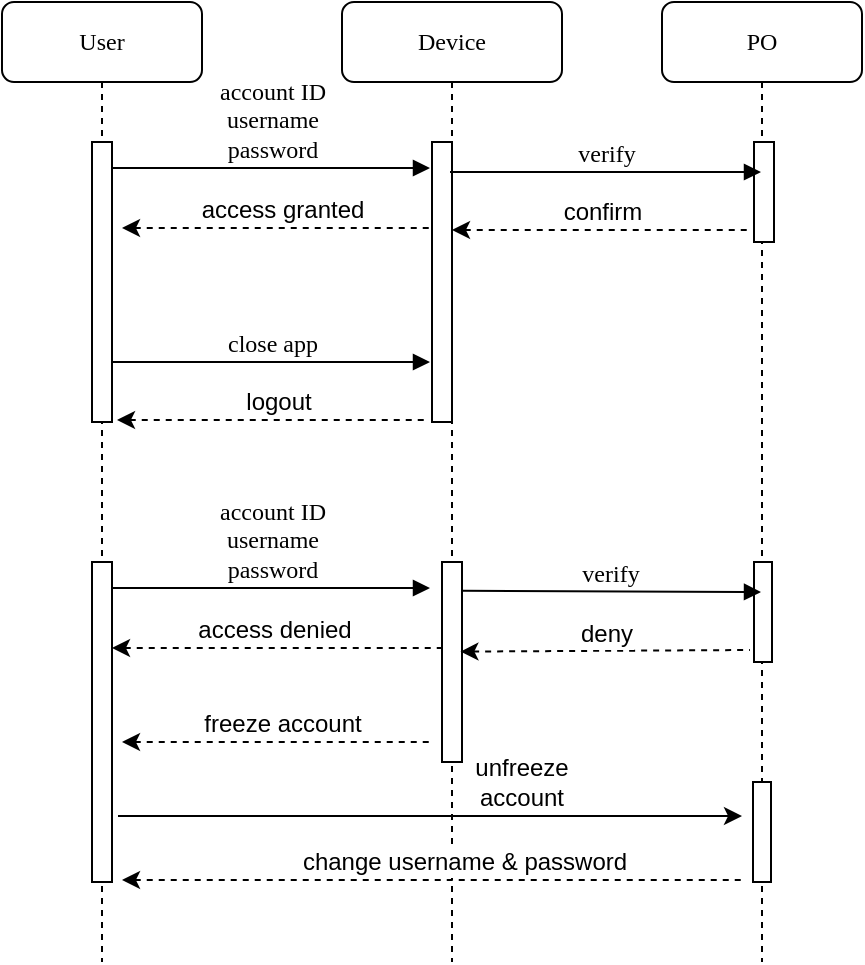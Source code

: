 <mxfile version="10.7.5" type="device"><diagram name="Page-1" id="13e1069c-82ec-6db2-03f1-153e76fe0fe0"><mxGraphModel dx="1010" dy="533" grid="1" gridSize="10" guides="1" tooltips="1" connect="1" arrows="1" fold="1" page="1" pageScale="1" pageWidth="1100" pageHeight="850" background="#ffffff" math="0" shadow="0"><root><mxCell id="0"/><mxCell id="1" parent="0"/><mxCell id="7baba1c4bc27f4b0-2" value="Device" style="shape=umlLifeline;perimeter=lifelinePerimeter;whiteSpace=wrap;html=1;container=1;collapsible=0;recursiveResize=0;outlineConnect=0;rounded=1;shadow=0;comic=0;labelBackgroundColor=none;strokeColor=#000000;strokeWidth=1;fillColor=#FFFFFF;fontFamily=Verdana;fontSize=12;fontColor=#000000;align=center;" parent="1" vertex="1"><mxGeometry x="370" y="80" width="110" height="480" as="geometry"/></mxCell><mxCell id="7baba1c4bc27f4b0-10" value="" style="html=1;points=[];perimeter=orthogonalPerimeter;rounded=0;shadow=0;comic=0;labelBackgroundColor=none;strokeColor=#000000;strokeWidth=1;fillColor=#FFFFFF;fontFamily=Verdana;fontSize=12;fontColor=#000000;align=center;" parent="7baba1c4bc27f4b0-2" vertex="1"><mxGeometry x="45" y="70" width="10" height="140" as="geometry"/></mxCell><mxCell id="QHl4CNttVzJ99_v9oWQd-34" value="unfreeze account" style="text;html=1;strokeColor=none;fillColor=none;align=center;verticalAlign=middle;whiteSpace=wrap;rounded=0;" parent="7baba1c4bc27f4b0-2" vertex="1"><mxGeometry x="70" y="380" width="40" height="20" as="geometry"/></mxCell><mxCell id="7baba1c4bc27f4b0-3" value="PO" style="shape=umlLifeline;perimeter=lifelinePerimeter;whiteSpace=wrap;html=1;container=1;collapsible=0;recursiveResize=0;outlineConnect=0;rounded=1;shadow=0;comic=0;labelBackgroundColor=none;strokeColor=#000000;strokeWidth=1;fillColor=#FFFFFF;fontFamily=Verdana;fontSize=12;fontColor=#000000;align=center;" parent="1" vertex="1"><mxGeometry x="530" y="80" width="100" height="480" as="geometry"/></mxCell><mxCell id="7baba1c4bc27f4b0-13" value="" style="html=1;points=[];perimeter=orthogonalPerimeter;rounded=0;shadow=0;comic=0;labelBackgroundColor=none;strokeColor=#000000;strokeWidth=1;fillColor=#FFFFFF;fontFamily=Verdana;fontSize=12;fontColor=#000000;align=center;" parent="7baba1c4bc27f4b0-3" vertex="1"><mxGeometry x="46" y="70" width="10" height="50" as="geometry"/></mxCell><mxCell id="QHl4CNttVzJ99_v9oWQd-32" value="" style="html=1;points=[];perimeter=orthogonalPerimeter;rounded=0;shadow=0;comic=0;labelBackgroundColor=none;strokeColor=#000000;strokeWidth=1;fillColor=#FFFFFF;fontFamily=Verdana;fontSize=12;fontColor=#000000;align=center;" parent="7baba1c4bc27f4b0-3" vertex="1"><mxGeometry x="45.5" y="390" width="9" height="50" as="geometry"/></mxCell><mxCell id="7baba1c4bc27f4b0-8" value="User" style="shape=umlLifeline;perimeter=lifelinePerimeter;whiteSpace=wrap;html=1;container=1;collapsible=0;recursiveResize=0;outlineConnect=0;rounded=1;shadow=0;comic=0;labelBackgroundColor=none;strokeColor=#000000;strokeWidth=1;fillColor=#FFFFFF;fontFamily=Verdana;fontSize=12;fontColor=#000000;align=center;" parent="1" vertex="1"><mxGeometry x="200" y="80" width="100" height="480" as="geometry"/></mxCell><mxCell id="7baba1c4bc27f4b0-9" value="" style="html=1;points=[];perimeter=orthogonalPerimeter;rounded=0;shadow=0;comic=0;labelBackgroundColor=none;strokeColor=#000000;strokeWidth=1;fillColor=#FFFFFF;fontFamily=Verdana;fontSize=12;fontColor=#000000;align=center;" parent="7baba1c4bc27f4b0-8" vertex="1"><mxGeometry x="45" y="70" width="10" height="140" as="geometry"/></mxCell><mxCell id="7baba1c4bc27f4b0-11" value="account ID&lt;br&gt;username&lt;br&gt;password" style="html=1;verticalAlign=bottom;endArrow=block;labelBackgroundColor=none;fontFamily=Verdana;fontSize=12;edgeStyle=elbowEdgeStyle;elbow=vertical;entryX=-0.1;entryY=0.077;entryDx=0;entryDy=0;entryPerimeter=0;" parent="1" edge="1"><mxGeometry relative="1" as="geometry"><mxPoint x="255" y="163" as="sourcePoint"/><mxPoint x="414" y="163" as="targetPoint"/><Array as="points"/></mxGeometry></mxCell><mxCell id="7baba1c4bc27f4b0-14" value="verify" style="html=1;verticalAlign=bottom;endArrow=block;labelBackgroundColor=none;fontFamily=Verdana;fontSize=12;edgeStyle=elbowEdgeStyle;elbow=vertical;exitX=0.94;exitY=0.077;exitDx=0;exitDy=0;exitPerimeter=0;" parent="1" target="7baba1c4bc27f4b0-3" edge="1"><mxGeometry relative="1" as="geometry"><mxPoint x="424" y="165" as="sourcePoint"/><mxPoint x="568" y="165" as="targetPoint"/><Array as="points"><mxPoint x="490" y="165"/></Array></mxGeometry></mxCell><mxCell id="myonM-STaP_HJBA2H-4o-3" value="" style="endArrow=none;dashed=1;html=1;endFill=0;startArrow=classic;startFill=1;entryX=-0.2;entryY=0.82;entryDx=0;entryDy=0;entryPerimeter=0;" parent="1" edge="1"><mxGeometry width="50" height="50" relative="1" as="geometry"><mxPoint x="425" y="194" as="sourcePoint"/><mxPoint x="574" y="194" as="targetPoint"/></mxGeometry></mxCell><mxCell id="myonM-STaP_HJBA2H-4o-4" value="confirm" style="text;html=1;resizable=0;points=[];align=center;verticalAlign=middle;labelBackgroundColor=#ffffff;" parent="myonM-STaP_HJBA2H-4o-3" vertex="1" connectable="0"><mxGeometry x="0.171" y="-2" relative="1" as="geometry"><mxPoint x="-12" y="-11" as="offset"/></mxGeometry></mxCell><mxCell id="myonM-STaP_HJBA2H-4o-5" value="" style="endArrow=none;dashed=1;html=1;entryX=-0.28;entryY=0.193;entryDx=0;entryDy=0;entryPerimeter=0;endFill=0;startArrow=classic;startFill=1;exitX=1.5;exitY=0.286;exitDx=0;exitDy=0;exitPerimeter=0;" parent="1" edge="1"><mxGeometry width="50" height="50" relative="1" as="geometry"><mxPoint x="260" y="193" as="sourcePoint"/><mxPoint x="415" y="193" as="targetPoint"/></mxGeometry></mxCell><mxCell id="myonM-STaP_HJBA2H-4o-6" value="access granted" style="text;html=1;resizable=0;points=[];align=center;verticalAlign=middle;labelBackgroundColor=#ffffff;" parent="myonM-STaP_HJBA2H-4o-5" vertex="1" connectable="0"><mxGeometry x="0.171" y="-2" relative="1" as="geometry"><mxPoint x="-11" y="-11" as="offset"/></mxGeometry></mxCell><mxCell id="QHl4CNttVzJ99_v9oWQd-2" value="close app" style="html=1;verticalAlign=bottom;endArrow=block;labelBackgroundColor=none;fontFamily=Verdana;fontSize=12;edgeStyle=elbowEdgeStyle;elbow=vertical;entryX=-0.1;entryY=0.077;entryDx=0;entryDy=0;entryPerimeter=0;" parent="1" edge="1"><mxGeometry relative="1" as="geometry"><mxPoint x="255" y="260" as="sourcePoint"/><mxPoint x="414" y="260" as="targetPoint"/><Array as="points"/></mxGeometry></mxCell><mxCell id="QHl4CNttVzJ99_v9oWQd-3" value="" style="endArrow=none;dashed=1;html=1;entryX=-0.28;entryY=0.193;entryDx=0;entryDy=0;entryPerimeter=0;endFill=0;startArrow=classic;startFill=1;exitX=1.5;exitY=0.286;exitDx=0;exitDy=0;exitPerimeter=0;" parent="1" edge="1"><mxGeometry width="50" height="50" relative="1" as="geometry"><mxPoint x="257.5" y="289" as="sourcePoint"/><mxPoint x="412.5" y="289" as="targetPoint"/></mxGeometry></mxCell><mxCell id="QHl4CNttVzJ99_v9oWQd-4" value="logout" style="text;html=1;resizable=0;points=[];align=center;verticalAlign=middle;labelBackgroundColor=#ffffff;" parent="QHl4CNttVzJ99_v9oWQd-3" vertex="1" connectable="0"><mxGeometry x="0.171" y="-2" relative="1" as="geometry"><mxPoint x="-11" y="-11" as="offset"/></mxGeometry></mxCell><mxCell id="QHl4CNttVzJ99_v9oWQd-18" value="account ID&lt;br&gt;username&lt;br&gt;password" style="html=1;verticalAlign=bottom;endArrow=block;labelBackgroundColor=none;fontFamily=Verdana;fontSize=12;edgeStyle=elbowEdgeStyle;elbow=vertical;entryX=-0.1;entryY=0.077;entryDx=0;entryDy=0;entryPerimeter=0;" parent="1" edge="1"><mxGeometry relative="1" as="geometry"><mxPoint x="255" y="373" as="sourcePoint"/><mxPoint x="414" y="373" as="targetPoint"/><Array as="points"/></mxGeometry></mxCell><mxCell id="QHl4CNttVzJ99_v9oWQd-19" value="" style="html=1;points=[];perimeter=orthogonalPerimeter;rounded=0;shadow=0;comic=0;labelBackgroundColor=none;strokeColor=#000000;strokeWidth=1;fillColor=#FFFFFF;fontFamily=Verdana;fontSize=12;fontColor=#000000;align=center;" parent="1" vertex="1"><mxGeometry x="245" y="360" width="10" height="160" as="geometry"/></mxCell><mxCell id="QHl4CNttVzJ99_v9oWQd-20" value="" style="endArrow=none;dashed=1;html=1;entryX=-0.28;entryY=0.193;entryDx=0;entryDy=0;entryPerimeter=0;endFill=0;startArrow=classic;startFill=1;" parent="1" edge="1" source="QHl4CNttVzJ99_v9oWQd-19"><mxGeometry width="50" height="50" relative="1" as="geometry"><mxPoint x="265" y="403" as="sourcePoint"/><mxPoint x="420" y="403" as="targetPoint"/></mxGeometry></mxCell><mxCell id="QHl4CNttVzJ99_v9oWQd-21" value="access denied" style="text;html=1;resizable=0;points=[];align=center;verticalAlign=middle;labelBackgroundColor=#ffffff;" parent="QHl4CNttVzJ99_v9oWQd-20" vertex="1" connectable="0"><mxGeometry x="0.171" y="-2" relative="1" as="geometry"><mxPoint x="-16" y="-11" as="offset"/></mxGeometry></mxCell><mxCell id="QHl4CNttVzJ99_v9oWQd-23" value="" style="html=1;points=[];perimeter=orthogonalPerimeter;rounded=0;shadow=0;comic=0;labelBackgroundColor=none;strokeColor=#000000;strokeWidth=1;fillColor=#FFFFFF;fontFamily=Verdana;fontSize=12;fontColor=#000000;align=center;" parent="1" vertex="1"><mxGeometry x="420" y="360" width="10" height="100" as="geometry"/></mxCell><mxCell id="QHl4CNttVzJ99_v9oWQd-24" value="" style="html=1;points=[];perimeter=orthogonalPerimeter;rounded=0;shadow=0;comic=0;labelBackgroundColor=none;strokeColor=#000000;strokeWidth=1;fillColor=#FFFFFF;fontFamily=Verdana;fontSize=12;fontColor=#000000;align=center;" parent="1" vertex="1"><mxGeometry x="576" y="360" width="9" height="50" as="geometry"/></mxCell><mxCell id="QHl4CNttVzJ99_v9oWQd-25" value="" style="endArrow=none;dashed=1;html=1;endFill=0;startArrow=classic;startFill=1;entryX=-0.2;entryY=0.82;entryDx=0;entryDy=0;entryPerimeter=0;exitX=0.92;exitY=0.448;exitDx=0;exitDy=0;exitPerimeter=0;" parent="1" edge="1" source="QHl4CNttVzJ99_v9oWQd-23"><mxGeometry width="50" height="50" relative="1" as="geometry"><mxPoint x="440" y="404" as="sourcePoint"/><mxPoint x="574" y="404" as="targetPoint"/></mxGeometry></mxCell><mxCell id="QHl4CNttVzJ99_v9oWQd-26" value="deny" style="text;html=1;resizable=0;points=[];align=center;verticalAlign=middle;labelBackgroundColor=#ffffff;" parent="QHl4CNttVzJ99_v9oWQd-25" vertex="1" connectable="0"><mxGeometry x="0.171" y="-2" relative="1" as="geometry"><mxPoint x="-12" y="-11" as="offset"/></mxGeometry></mxCell><mxCell id="QHl4CNttVzJ99_v9oWQd-27" value="verify" style="html=1;verticalAlign=bottom;endArrow=block;labelBackgroundColor=none;fontFamily=Verdana;fontSize=12;edgeStyle=elbowEdgeStyle;elbow=vertical;exitX=1;exitY=0.144;exitDx=0;exitDy=0;exitPerimeter=0;" parent="1" edge="1" source="QHl4CNttVzJ99_v9oWQd-23"><mxGeometry relative="1" as="geometry"><mxPoint x="440" y="375" as="sourcePoint"/><mxPoint x="579.5" y="375" as="targetPoint"/><Array as="points"><mxPoint x="490" y="375"/></Array></mxGeometry></mxCell><mxCell id="QHl4CNttVzJ99_v9oWQd-29" value="" style="endArrow=none;dashed=1;html=1;entryX=-0.28;entryY=0.193;entryDx=0;entryDy=0;entryPerimeter=0;endFill=0;startArrow=classic;startFill=1;exitX=1.5;exitY=0.286;exitDx=0;exitDy=0;exitPerimeter=0;" parent="1" edge="1"><mxGeometry width="50" height="50" relative="1" as="geometry"><mxPoint x="260" y="450" as="sourcePoint"/><mxPoint x="415" y="450" as="targetPoint"/></mxGeometry></mxCell><mxCell id="QHl4CNttVzJ99_v9oWQd-30" value="freeze account" style="text;html=1;resizable=0;points=[];align=center;verticalAlign=middle;labelBackgroundColor=#ffffff;" parent="QHl4CNttVzJ99_v9oWQd-29" vertex="1" connectable="0"><mxGeometry x="0.171" y="-2" relative="1" as="geometry"><mxPoint x="-11" y="-11" as="offset"/></mxGeometry></mxCell><mxCell id="QHl4CNttVzJ99_v9oWQd-31" value="" style="endArrow=classic;html=1;" parent="1" edge="1"><mxGeometry width="50" height="50" relative="1" as="geometry"><mxPoint x="258" y="487" as="sourcePoint"/><mxPoint x="570" y="487" as="targetPoint"/></mxGeometry></mxCell><mxCell id="QHl4CNttVzJ99_v9oWQd-35" style="edgeStyle=orthogonalEdgeStyle;rounded=0;orthogonalLoop=1;jettySize=auto;html=1;exitX=0.75;exitY=0;exitDx=0;exitDy=0;" parent="1" source="QHl4CNttVzJ99_v9oWQd-34" edge="1"><mxGeometry relative="1" as="geometry"><mxPoint x="470" y="460" as="targetPoint"/></mxGeometry></mxCell><mxCell id="QHl4CNttVzJ99_v9oWQd-38" value="" style="endArrow=none;dashed=1;html=1;endFill=0;startArrow=classic;startFill=1;exitX=1.5;exitY=0.286;exitDx=0;exitDy=0;exitPerimeter=0;" parent="1" edge="1"><mxGeometry width="50" height="50" relative="1" as="geometry"><mxPoint x="260" y="519" as="sourcePoint"/><mxPoint x="570" y="519" as="targetPoint"/></mxGeometry></mxCell><mxCell id="QHl4CNttVzJ99_v9oWQd-39" value="change username &amp;amp; password" style="text;html=1;resizable=0;points=[];align=center;verticalAlign=middle;labelBackgroundColor=#ffffff;" parent="QHl4CNttVzJ99_v9oWQd-38" vertex="1" connectable="0"><mxGeometry x="0.171" y="-2" relative="1" as="geometry"><mxPoint x="-11" y="-11" as="offset"/></mxGeometry></mxCell></root></mxGraphModel></diagram></mxfile>